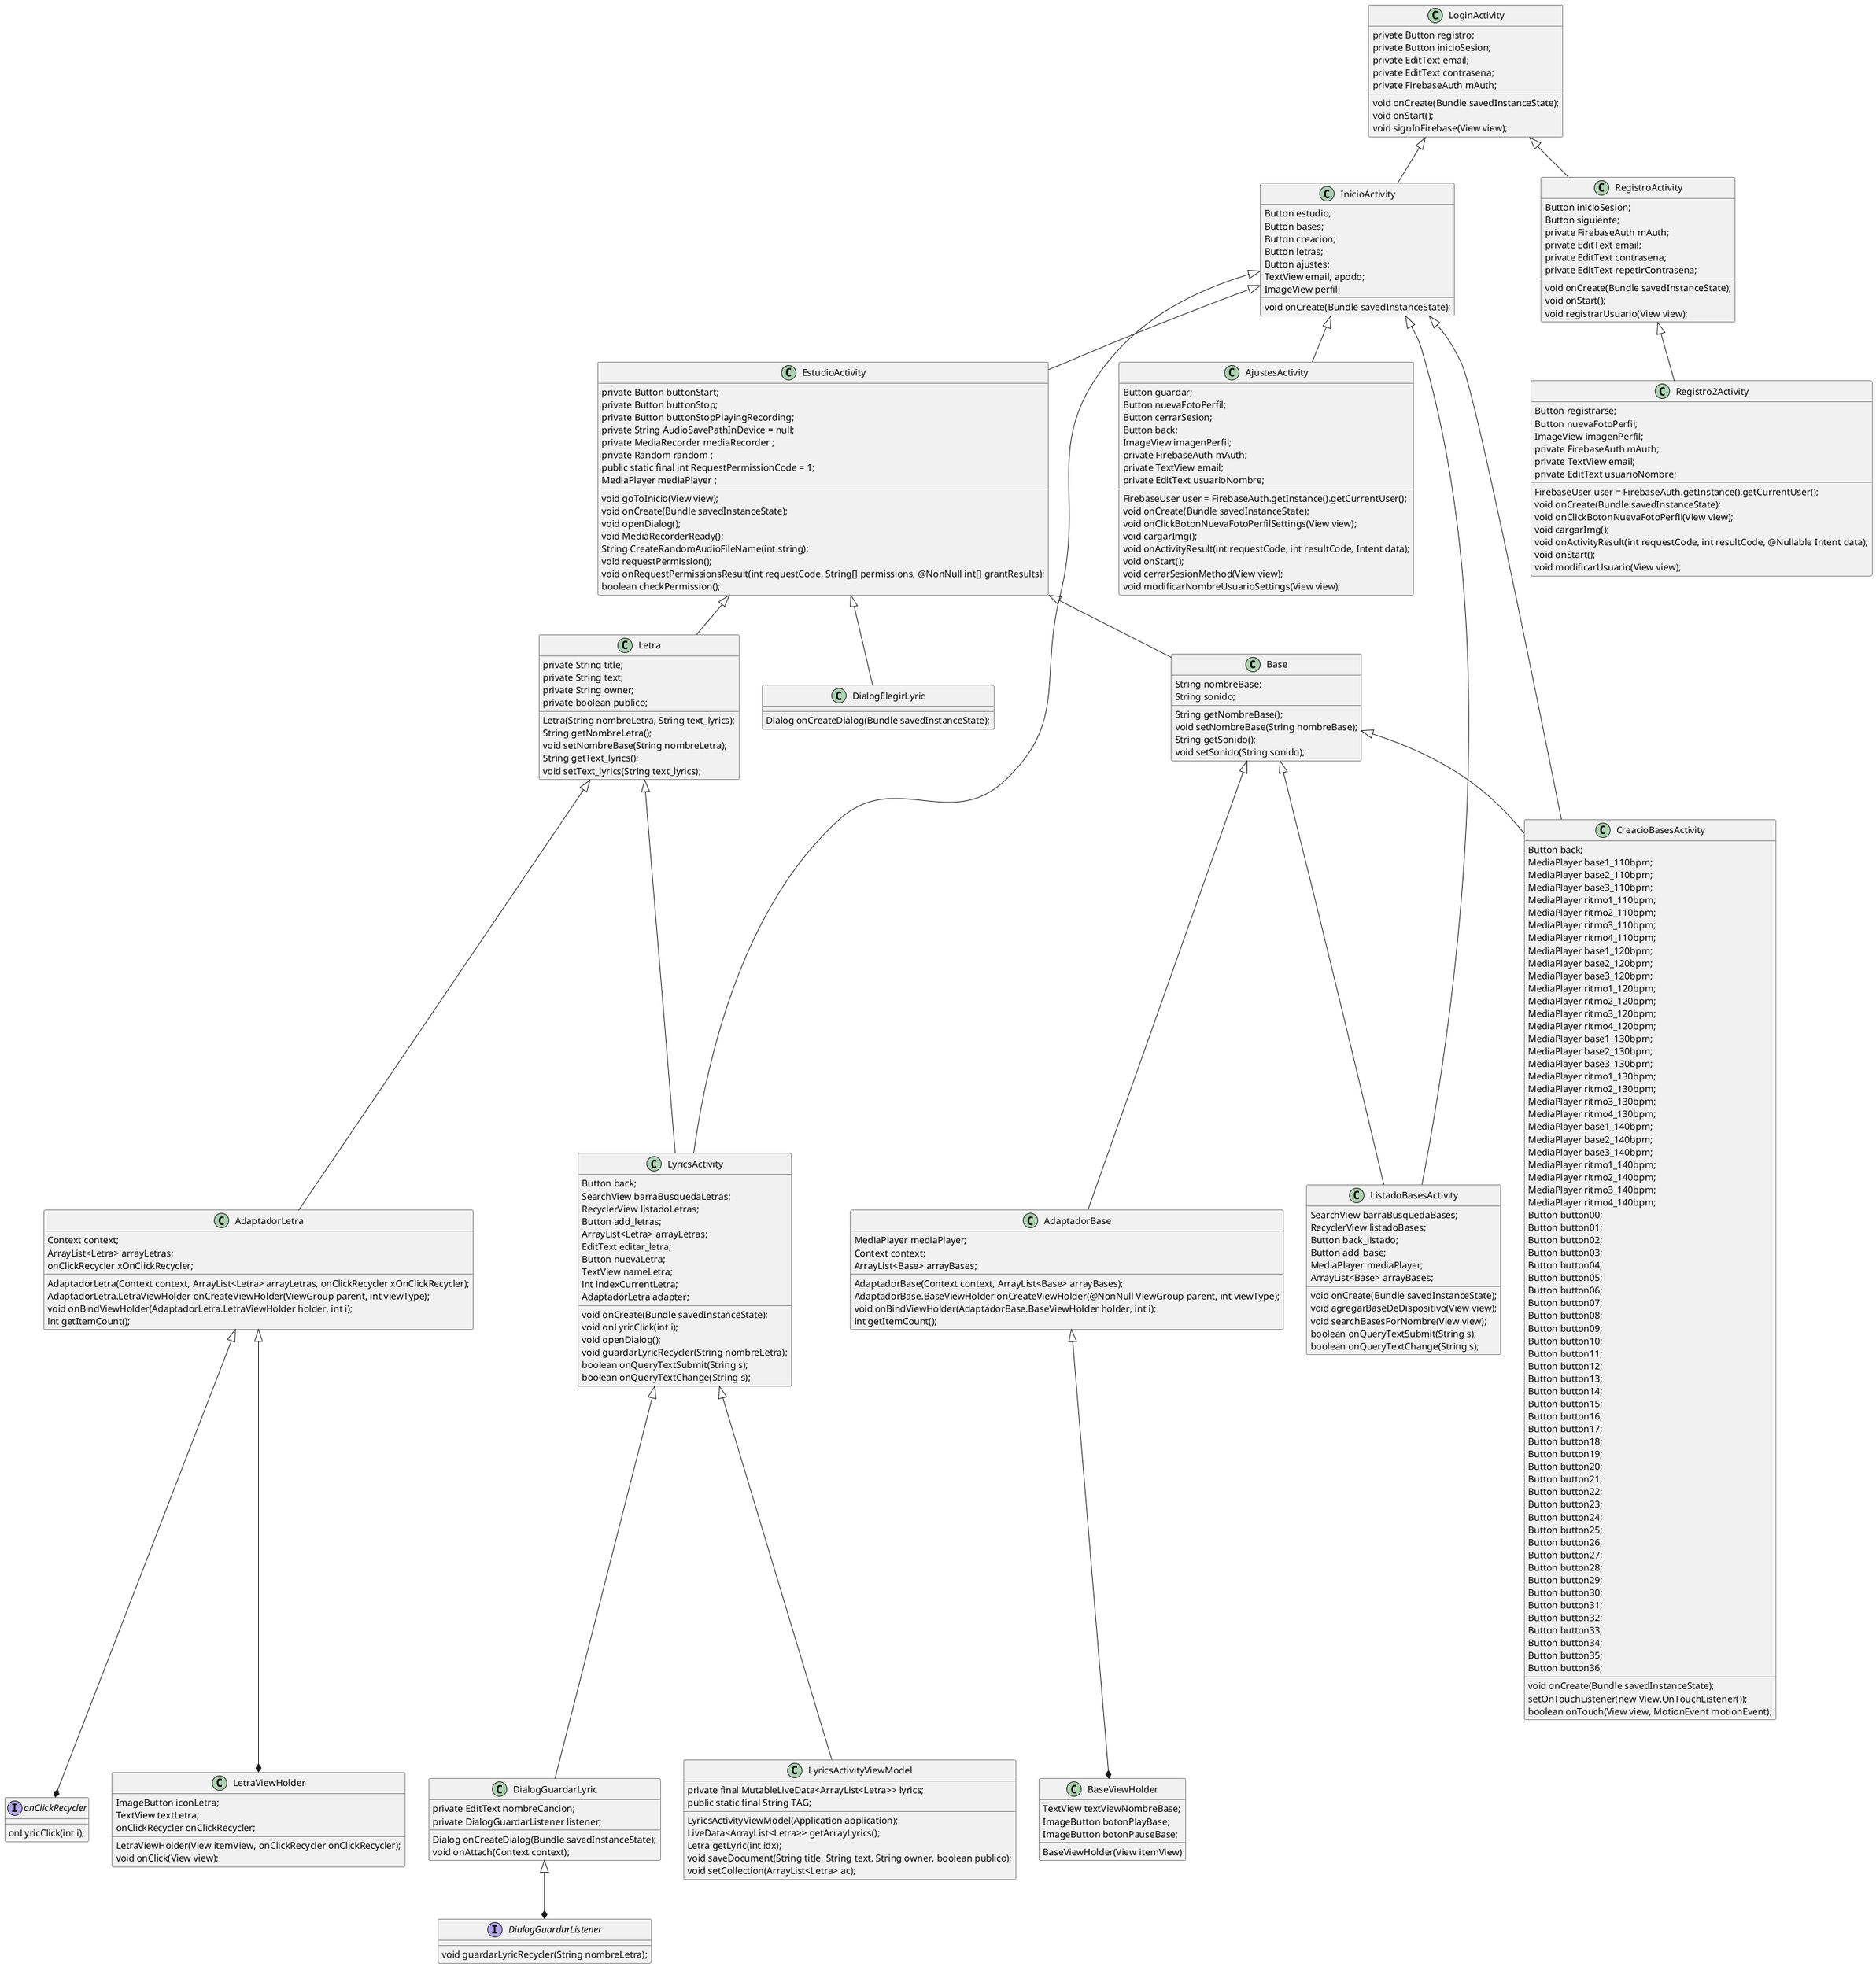 @startuml
'https://plantuml.com/class-diagram


Base <|-- ListadoBasesActivity
Base <|-- AdaptadorBase
Base <|-- CreacioBasesActivity
AdaptadorBase <|--* BaseViewHolder
AdaptadorLetra <|--* LetraViewHolder
Letra <|-- AdaptadorLetra
Letra <|-- LyricsActivity
LyricsActivity <|-- LyricsActivityViewModel
AdaptadorLetra <|--* onClickRecycler
InicioActivity <|-- AjustesActivity
InicioActivity <|-- EstudioActivity
InicioActivity <|-- CreacioBasesActivity
InicioActivity <|-- ListadoBasesActivity
InicioActivity <|-- LyricsActivity
LyricsActivity <|-- DialogGuardarLyric
EstudioActivity <|-- DialogElegirLyric
LoginActivity <|-- RegistroActivity
RegistroActivity <|-- Registro2Activity
LoginActivity <|-- InicioActivity
EstudioActivity <|-- Base
EstudioActivity <|-- Letra
DialogGuardarLyric <|--* DialogGuardarListener

class LyricsActivityViewModel{
    private final MutableLiveData<ArrayList<Letra>> lyrics;
    public static final String TAG;
    LyricsActivityViewModel(Application application);
    LiveData<ArrayList<Letra>> getArrayLyrics();
    Letra getLyric(int idx);
    void saveDocument(String title, String text, String owner, boolean publico);
    void setCollection(ArrayList<Letra> ac);
}

class AdaptadorBase {
    MediaPlayer mediaPlayer;
    Context context;
    ArrayList<Base> arrayBases;
    AdaptadorBase(Context context, ArrayList<Base> arrayBases);
    AdaptadorBase.BaseViewHolder onCreateViewHolder(@NonNull ViewGroup parent, int viewType);
    void onBindViewHolder(AdaptadorBase.BaseViewHolder holder, int i);
    int getItemCount();
}
class BaseViewHolder{
    TextView textViewNombreBase;
    ImageButton botonPlayBase;
    ImageButton botonPauseBase;
    BaseViewHolder(View itemView)

}



class AdaptadorLetra {
    Context context;
    ArrayList<Letra> arrayLetras;
    onClickRecycler xOnClickRecycler;
    AdaptadorLetra(Context context, ArrayList<Letra> arrayLetras, onClickRecycler xOnClickRecycler);
    AdaptadorLetra.LetraViewHolder onCreateViewHolder(ViewGroup parent, int viewType);
    void onBindViewHolder(AdaptadorLetra.LetraViewHolder holder, int i);
    int getItemCount();


}

class LetraViewHolder{
    ImageButton iconLetra;
    TextView textLetra;
    onClickRecycler onClickRecycler;
    LetraViewHolder(View itemView, onClickRecycler onClickRecycler);
    void onClick(View view);
}



interface onClickRecycler{
    onLyricClick(int i);
}
class Base {
    String nombreBase;
    String sonido;
    String getNombreBase();
    void setNombreBase(String nombreBase);
    String getSonido();
    void setSonido(String sonido);

}


class Letra {
    private String title;
    private String text;
    private String owner;
    private boolean publico;
    Letra(String nombreLetra, String text_lyrics);
    String getNombreLetra();
    void setNombreBase(String nombreLetra);
    String getText_lyrics();
    void setText_lyrics(String text_lyrics);
}


class AjustesActivity {
    Button guardar;
    Button nuevaFotoPerfil;
    Button cerrarSesion;
    Button back;
    ImageView imagenPerfil;
    private FirebaseAuth mAuth;
    private TextView email;
    private EditText usuarioNombre;
    FirebaseUser user = FirebaseAuth.getInstance().getCurrentUser();
    void onCreate(Bundle savedInstanceState);
    void onClickBotonNuevaFotoPerfilSettings(View view);
    void cargarImg();
    void onActivityResult(int requestCode, int resultCode, Intent data);
    void onStart();
    void cerrarSesionMethod(View view);
    void modificarNombreUsuarioSettings(View view);

}

class CreacioBasesActivity {
    Button back;
    MediaPlayer base1_110bpm;
    MediaPlayer base2_110bpm;
    MediaPlayer base3_110bpm;
    MediaPlayer ritmo1_110bpm;
    MediaPlayer ritmo2_110bpm;
    MediaPlayer ritmo3_110bpm;
    MediaPlayer ritmo4_110bpm;
    MediaPlayer base1_120bpm;
    MediaPlayer base2_120bpm;
    MediaPlayer base3_120bpm;
    MediaPlayer ritmo1_120bpm;
    MediaPlayer ritmo2_120bpm;
    MediaPlayer ritmo3_120bpm;
    MediaPlayer ritmo4_120bpm;
    MediaPlayer base1_130bpm;
    MediaPlayer base2_130bpm;
    MediaPlayer base3_130bpm;
    MediaPlayer ritmo1_130bpm;
    MediaPlayer ritmo2_130bpm;
    MediaPlayer ritmo3_130bpm;
    MediaPlayer ritmo4_130bpm;
    MediaPlayer base1_140bpm;
    MediaPlayer base2_140bpm;
    MediaPlayer base3_140bpm;
    MediaPlayer ritmo1_140bpm;
    MediaPlayer ritmo2_140bpm;
    MediaPlayer ritmo3_140bpm;
    MediaPlayer ritmo4_140bpm;
    Button button00;
    Button button01;
    Button button02;
    Button button03;
    Button button04;
    Button button05;
    Button button06;
    Button button07;
    Button button08;
    Button button09;
    Button button10;
    Button button11;
    Button button12;
    Button button13;
    Button button14;
    Button button15;
    Button button16;
    Button button17;
    Button button18;
    Button button19;
    Button button20;
    Button button21;
    Button button22;
    Button button23;
    Button button24;
    Button button25;
    Button button26;
    Button button27;
    Button button28;
    Button button29;
    Button button30;
    Button button31;
    Button button32;
    Button button33;
    Button button34;
    Button button35;
    Button button36;


    void onCreate(Bundle savedInstanceState);
    setOnTouchListener(new View.OnTouchListener());
    boolean onTouch(View view, MotionEvent motionEvent);




}

class DialogElegirLyric {
Dialog onCreateDialog(Bundle savedInstanceState);

}

class DialogGuardarLyric {
    private EditText nombreCancion;
    private DialogGuardarListener listener;
    Dialog onCreateDialog(Bundle savedInstanceState);
    void onAttach(Context context);
}
interface DialogGuardarListener{
void guardarLyricRecycler(String nombreLetra);
}

class EstudioActivity {


    private Button buttonStart;
    private Button buttonStop;
    private Button buttonStopPlayingRecording;
    private String AudioSavePathInDevice = null;
    private MediaRecorder mediaRecorder ;
    private Random random ;
    public static final int RequestPermissionCode = 1;
    MediaPlayer mediaPlayer ;

    void goToInicio(View view);
    void onCreate(Bundle savedInstanceState);
    void openDialog();
    void MediaRecorderReady();
    String CreateRandomAudioFileName(int string);
    void requestPermission();
    void onRequestPermissionsResult(int requestCode, String[] permissions, @NonNull int[] grantResults);
    boolean checkPermission();

}

class InicioActivity {

    Button estudio;
    Button bases;
    Button creacion;
    Button letras;
    Button ajustes;
    TextView email, apodo;
    ImageView perfil;
    void onCreate(Bundle savedInstanceState);



}

class ListadoBasesActivity {
    SearchView barraBusquedaBases;
    RecyclerView listadoBases;
    Button back_listado;
    Button add_base;
    MediaPlayer mediaPlayer;
    ArrayList<Base> arrayBases;
    void onCreate(Bundle savedInstanceState);
    void agregarBaseDeDispositivo(View view);
    void searchBasesPorNombre(View view);
    boolean onQueryTextSubmit(String s);
    boolean onQueryTextChange(String s);

}

class LoginActivity {
    private Button registro;
    private Button inicioSesion;
    private EditText email;
    private EditText contrasena;
    private FirebaseAuth mAuth;
    void onCreate(Bundle savedInstanceState);
    void onStart();
    void signInFirebase(View view);


}

class LyricsActivity {
    Button back;
    SearchView barraBusquedaLetras;
    RecyclerView listadoLetras;
    Button add_letras;
    ArrayList<Letra> arrayLetras;
    EditText editar_letra;
    Button nuevaLetra;
    TextView nameLetra;
    int indexCurrentLetra;
    AdaptadorLetra adapter;
    void onCreate(Bundle savedInstanceState);
    void onLyricClick(int i);
    void openDialog();
    void guardarLyricRecycler(String nombreLetra);
    boolean onQueryTextSubmit(String s);
    boolean onQueryTextChange(String s);



}



class Registro2Activity {
    Button registrarse;
    Button nuevaFotoPerfil;
    ImageView imagenPerfil;
    private FirebaseAuth mAuth;
    private TextView email;
    private EditText usuarioNombre;
    FirebaseUser user = FirebaseAuth.getInstance().getCurrentUser();
    void onCreate(Bundle savedInstanceState);
    void onClickBotonNuevaFotoPerfil(View view);
    void cargarImg();
    void onActivityResult(int requestCode, int resultCode, @Nullable Intent data);
    void onStart();
    void modificarUsuario(View view);


}

class RegistroActivity {
    Button inicioSesion;
    Button siguiente;
    private FirebaseAuth mAuth;
    private EditText email;
    private EditText contrasena;
    private EditText repetirContrasena;
    void onCreate(Bundle savedInstanceState);
    void onStart();
    void registrarUsuario(View view);

}


@enduml
